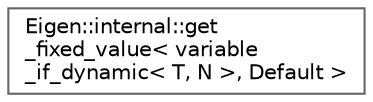 digraph "Graphical Class Hierarchy"
{
 // LATEX_PDF_SIZE
  bgcolor="transparent";
  edge [fontname=Helvetica,fontsize=10,labelfontname=Helvetica,labelfontsize=10];
  node [fontname=Helvetica,fontsize=10,shape=box,height=0.2,width=0.4];
  rankdir="LR";
  Node0 [id="Node000000",label="Eigen::internal::get\l_fixed_value\< variable\l_if_dynamic\< T, N \>, Default \>",height=0.2,width=0.4,color="grey40", fillcolor="white", style="filled",URL="$structEigen_1_1internal_1_1get__fixed__value_3_01variable__if__dynamic_3_01T_00_01N_01_4_00_01Default_01_4.html",tooltip=" "];
}
